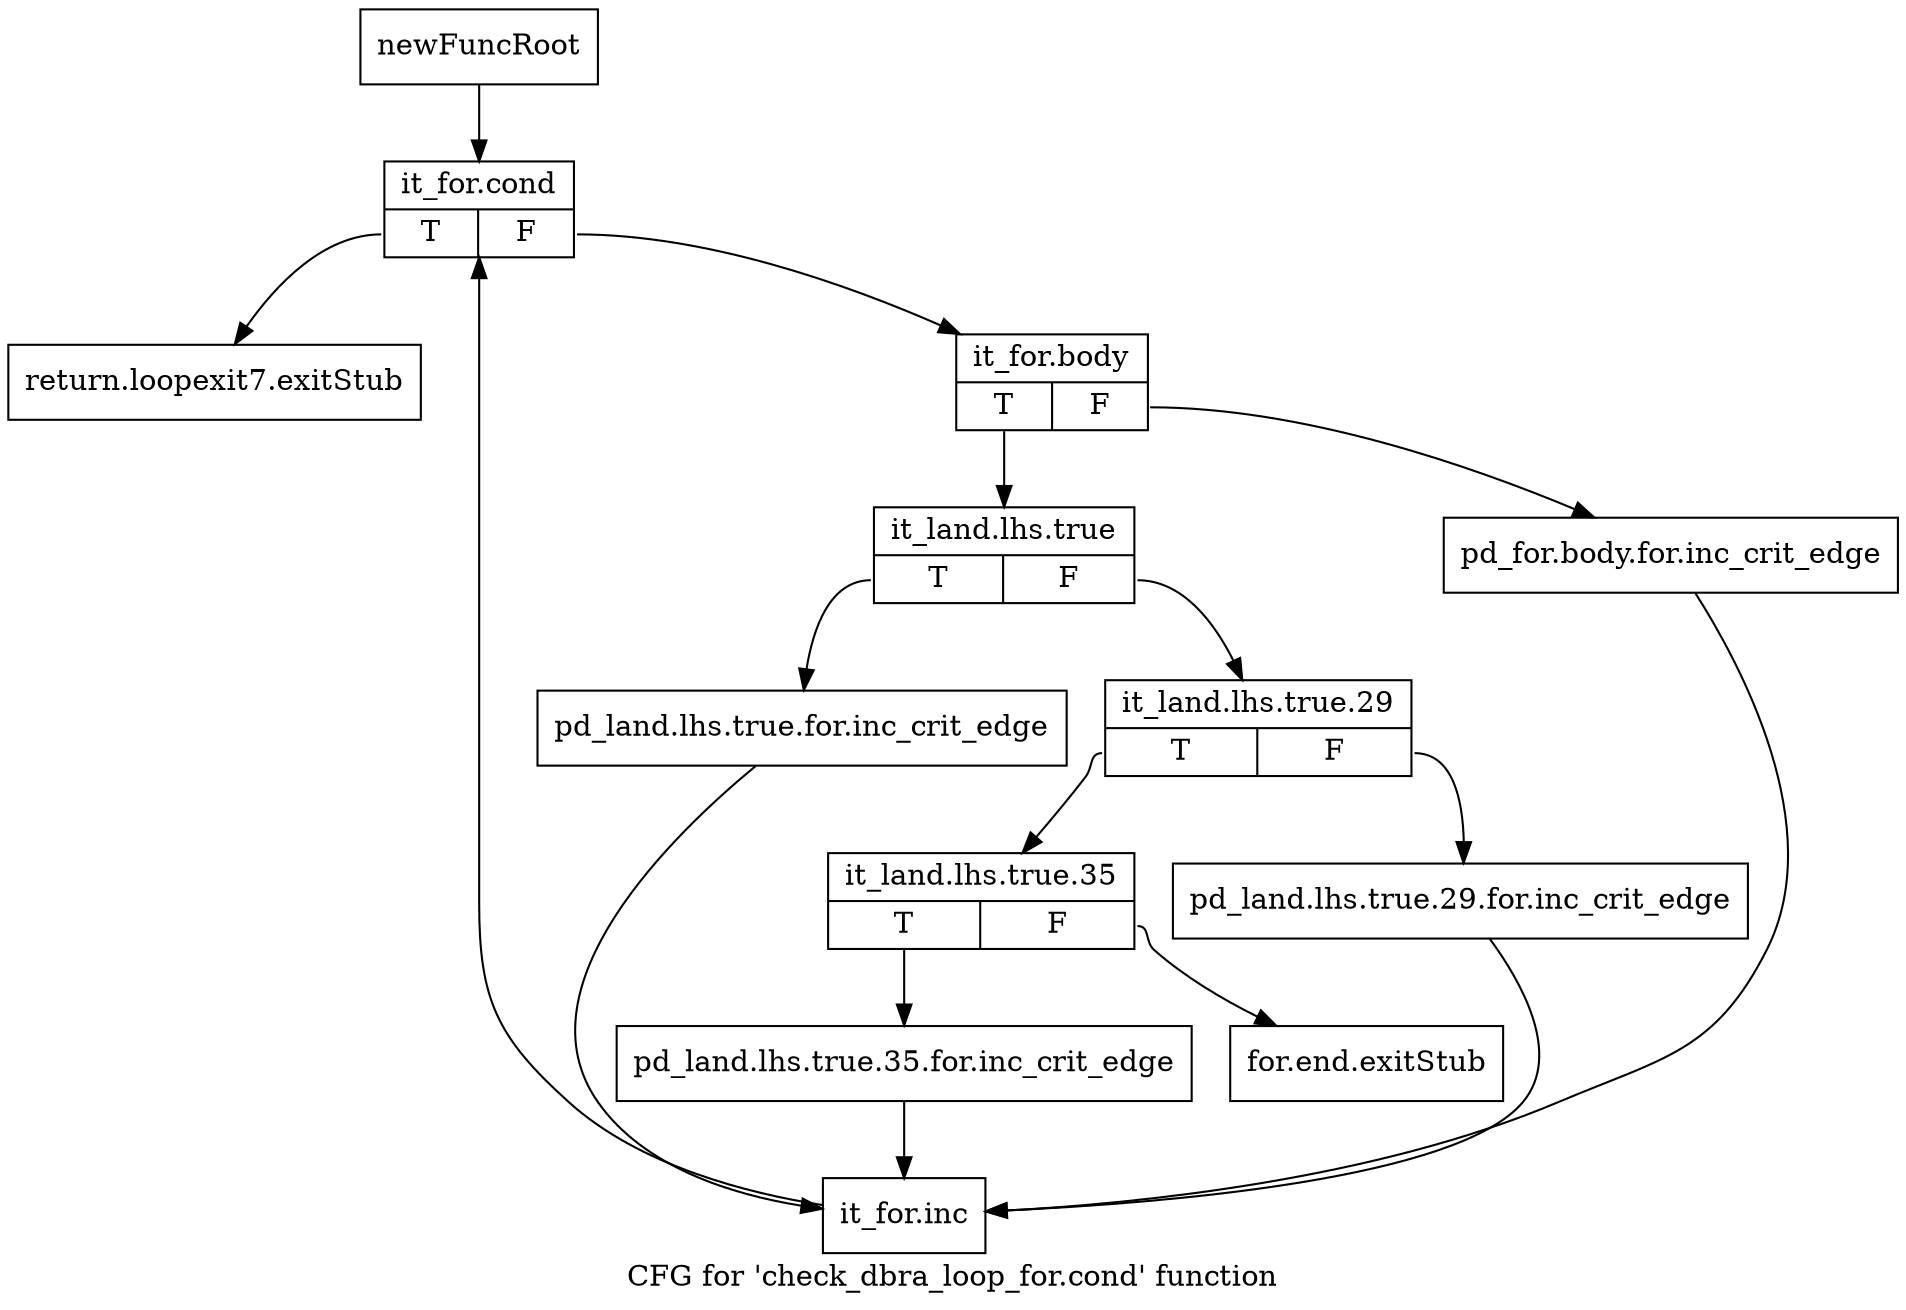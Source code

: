 digraph "CFG for 'check_dbra_loop_for.cond' function" {
	label="CFG for 'check_dbra_loop_for.cond' function";

	Node0xb649940 [shape=record,label="{newFuncRoot}"];
	Node0xb649940 -> Node0xb649a30;
	Node0xb649990 [shape=record,label="{return.loopexit7.exitStub}"];
	Node0xb6499e0 [shape=record,label="{for.end.exitStub}"];
	Node0xb649a30 [shape=record,label="{it_for.cond|{<s0>T|<s1>F}}"];
	Node0xb649a30:s0 -> Node0xb649990;
	Node0xb649a30:s1 -> Node0xb649a80;
	Node0xb649a80 [shape=record,label="{it_for.body|{<s0>T|<s1>F}}"];
	Node0xb649a80:s0 -> Node0xb649b20;
	Node0xb649a80:s1 -> Node0xb649ad0;
	Node0xb649ad0 [shape=record,label="{pd_for.body.for.inc_crit_edge}"];
	Node0xb649ad0 -> Node0xb649d00;
	Node0xb649b20 [shape=record,label="{it_land.lhs.true|{<s0>T|<s1>F}}"];
	Node0xb649b20:s0 -> Node0xb649cb0;
	Node0xb649b20:s1 -> Node0xb649b70;
	Node0xb649b70 [shape=record,label="{it_land.lhs.true.29|{<s0>T|<s1>F}}"];
	Node0xb649b70:s0 -> Node0xb649c10;
	Node0xb649b70:s1 -> Node0xb649bc0;
	Node0xb649bc0 [shape=record,label="{pd_land.lhs.true.29.for.inc_crit_edge}"];
	Node0xb649bc0 -> Node0xb649d00;
	Node0xb649c10 [shape=record,label="{it_land.lhs.true.35|{<s0>T|<s1>F}}"];
	Node0xb649c10:s0 -> Node0xb649c60;
	Node0xb649c10:s1 -> Node0xb6499e0;
	Node0xb649c60 [shape=record,label="{pd_land.lhs.true.35.for.inc_crit_edge}"];
	Node0xb649c60 -> Node0xb649d00;
	Node0xb649cb0 [shape=record,label="{pd_land.lhs.true.for.inc_crit_edge}"];
	Node0xb649cb0 -> Node0xb649d00;
	Node0xb649d00 [shape=record,label="{it_for.inc}"];
	Node0xb649d00 -> Node0xb649a30;
}
